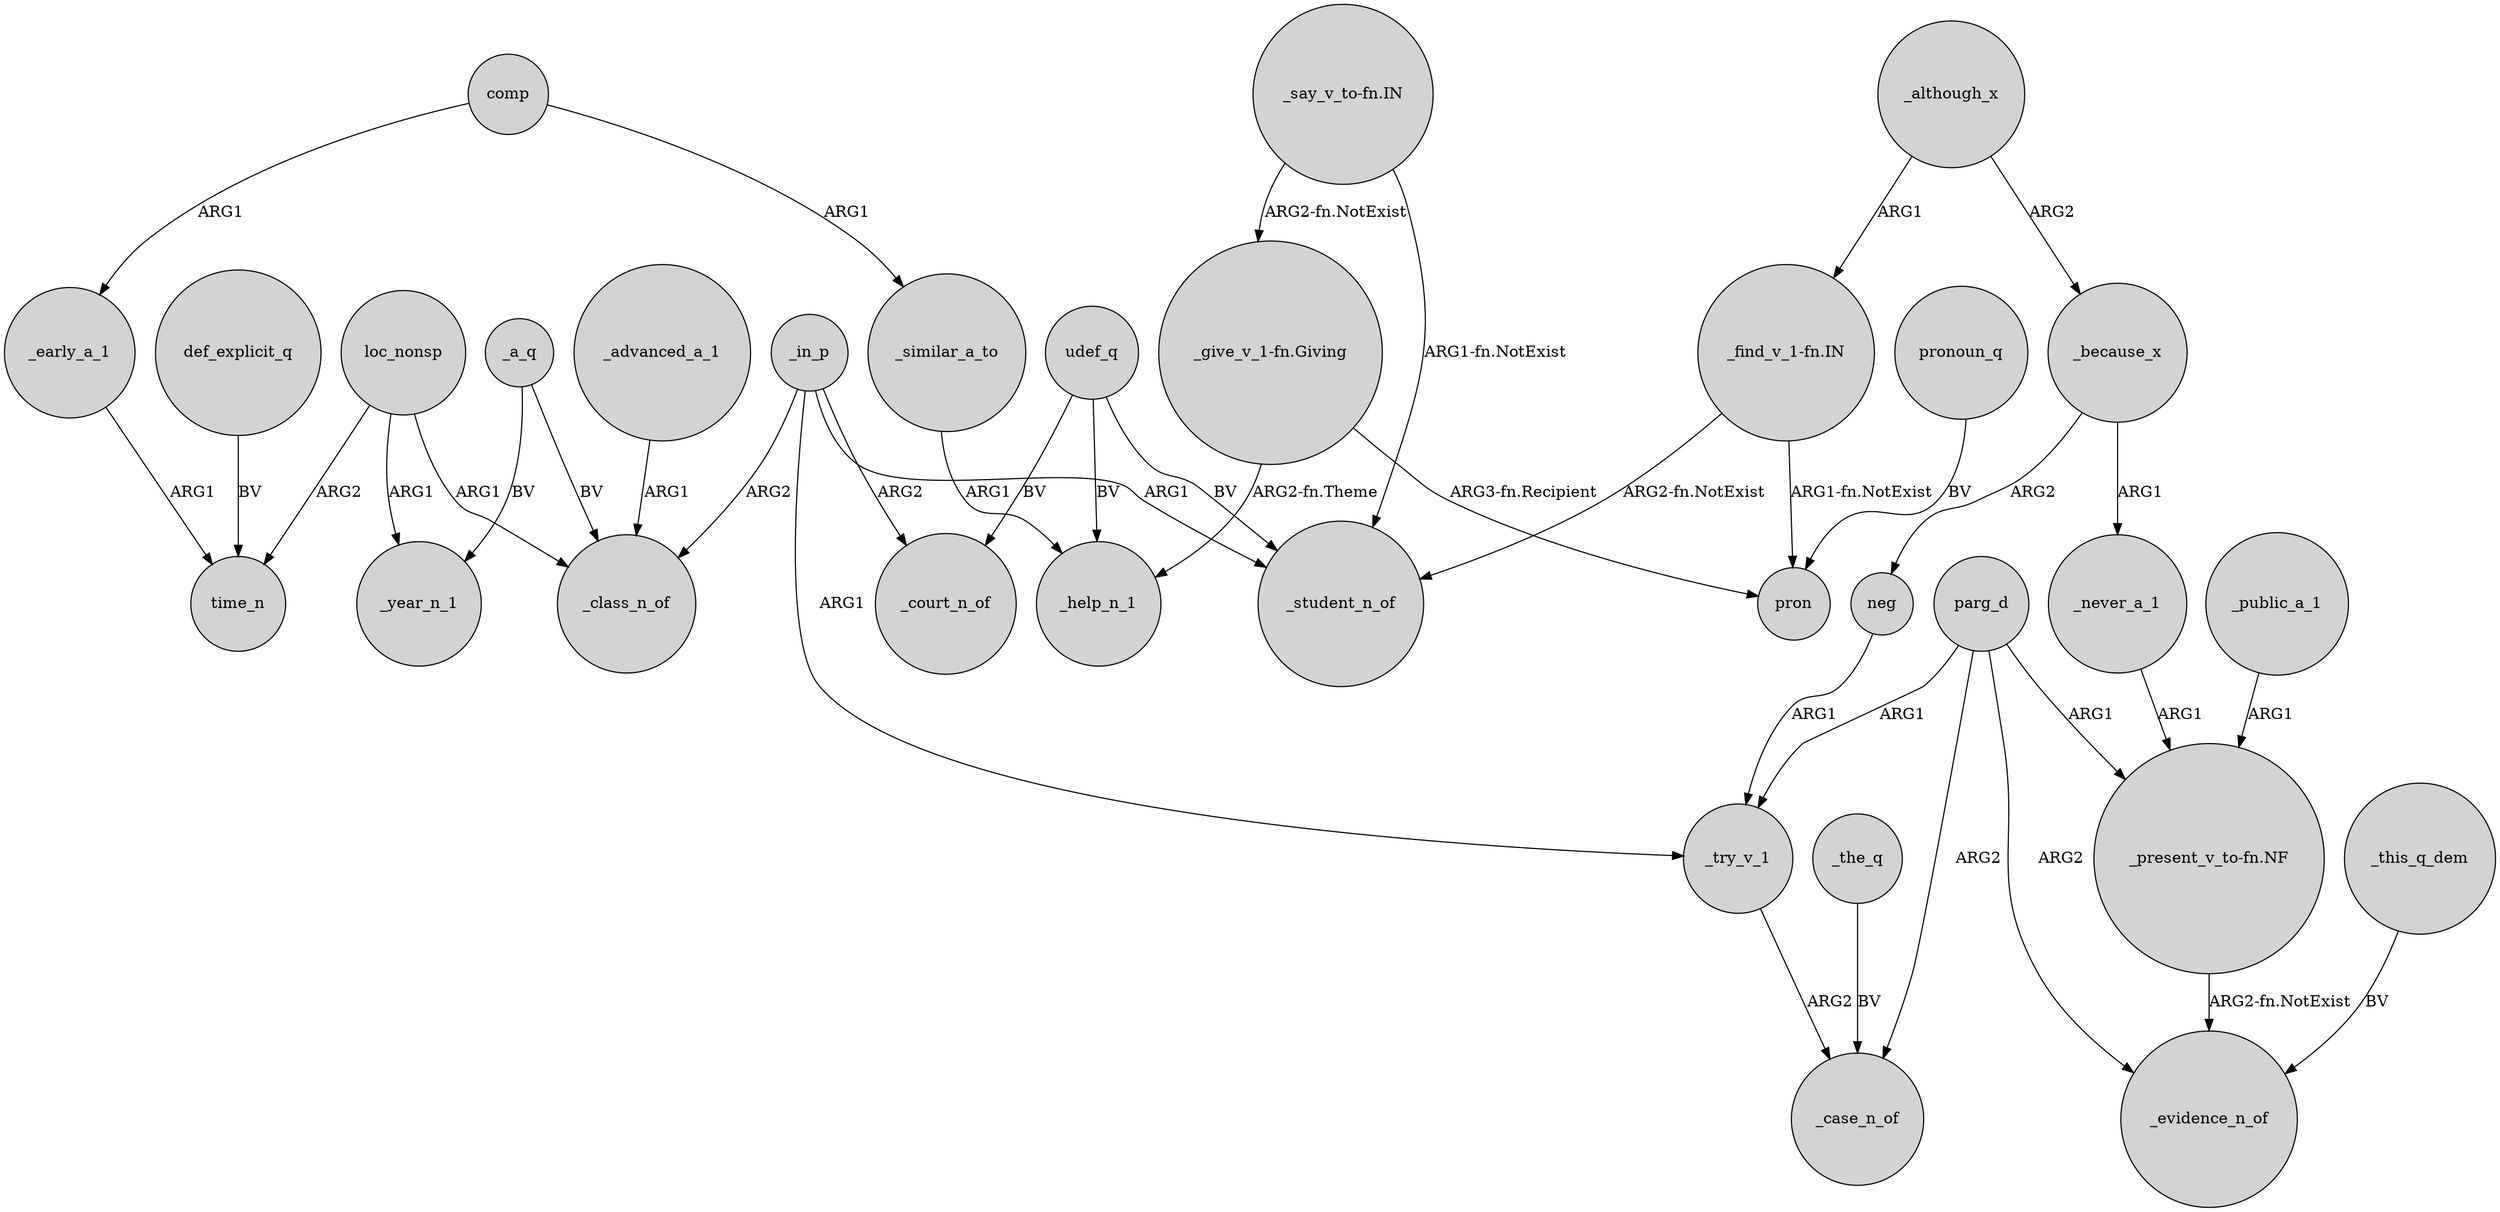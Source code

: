 digraph {
	node [shape=circle style=filled]
	"_find_v_1-fn.IN" -> pron [label="ARG1-fn.NotExist"]
	comp -> _similar_a_to [label=ARG1]
	_public_a_1 -> "_present_v_to-fn.NF" [label=ARG1]
	def_explicit_q -> time_n [label=BV]
	_because_x -> _never_a_1 [label=ARG1]
	"_give_v_1-fn.Giving" -> _help_n_1 [label="ARG2-fn.Theme"]
	loc_nonsp -> _year_n_1 [label=ARG1]
	_a_q -> _class_n_of [label=BV]
	_the_q -> _case_n_of [label=BV]
	udef_q -> _court_n_of [label=BV]
	udef_q -> _student_n_of [label=BV]
	_although_x -> "_find_v_1-fn.IN" [label=ARG1]
	_this_q_dem -> _evidence_n_of [label=BV]
	_in_p -> _try_v_1 [label=ARG1]
	_in_p -> _class_n_of [label=ARG2]
	loc_nonsp -> time_n [label=ARG2]
	"_say_v_to-fn.IN" -> "_give_v_1-fn.Giving" [label="ARG2-fn.NotExist"]
	_because_x -> neg [label=ARG2]
	parg_d -> _case_n_of [label=ARG2]
	pronoun_q -> pron [label=BV]
	"_present_v_to-fn.NF" -> _evidence_n_of [label="ARG2-fn.NotExist"]
	_in_p -> _court_n_of [label=ARG2]
	_although_x -> _because_x [label=ARG2]
	_in_p -> _student_n_of [label=ARG1]
	"_say_v_to-fn.IN" -> _student_n_of [label="ARG1-fn.NotExist"]
	parg_d -> _try_v_1 [label=ARG1]
	_never_a_1 -> "_present_v_to-fn.NF" [label=ARG1]
	udef_q -> _help_n_1 [label=BV]
	parg_d -> "_present_v_to-fn.NF" [label=ARG1]
	loc_nonsp -> _class_n_of [label=ARG1]
	_early_a_1 -> time_n [label=ARG1]
	parg_d -> _evidence_n_of [label=ARG2]
	_try_v_1 -> _case_n_of [label=ARG2]
	_a_q -> _year_n_1 [label=BV]
	neg -> _try_v_1 [label=ARG1]
	"_find_v_1-fn.IN" -> _student_n_of [label="ARG2-fn.NotExist"]
	comp -> _early_a_1 [label=ARG1]
	"_give_v_1-fn.Giving" -> pron [label="ARG3-fn.Recipient"]
	_similar_a_to -> _help_n_1 [label=ARG1]
	_advanced_a_1 -> _class_n_of [label=ARG1]
}
